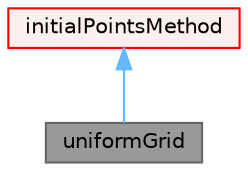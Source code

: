digraph "uniformGrid"
{
 // LATEX_PDF_SIZE
  bgcolor="transparent";
  edge [fontname=Helvetica,fontsize=10,labelfontname=Helvetica,labelfontsize=10];
  node [fontname=Helvetica,fontsize=10,shape=box,height=0.2,width=0.4];
  Node1 [id="Node000001",label="uniformGrid",height=0.2,width=0.4,color="gray40", fillcolor="grey60", style="filled", fontcolor="black",tooltip="Generate a uniform grid of points inside the surfaces to be conformed to of the conformalVoronoiMesh."];
  Node2 -> Node1 [id="edge1_Node000001_Node000002",dir="back",color="steelblue1",style="solid",tooltip=" "];
  Node2 [id="Node000002",label="initialPointsMethod",height=0.2,width=0.4,color="red", fillcolor="#FFF0F0", style="filled",URL="$classFoam_1_1initialPointsMethod.html",tooltip="Abstract base class for generating initial points for a conformalVoronoiMesh."];
}
